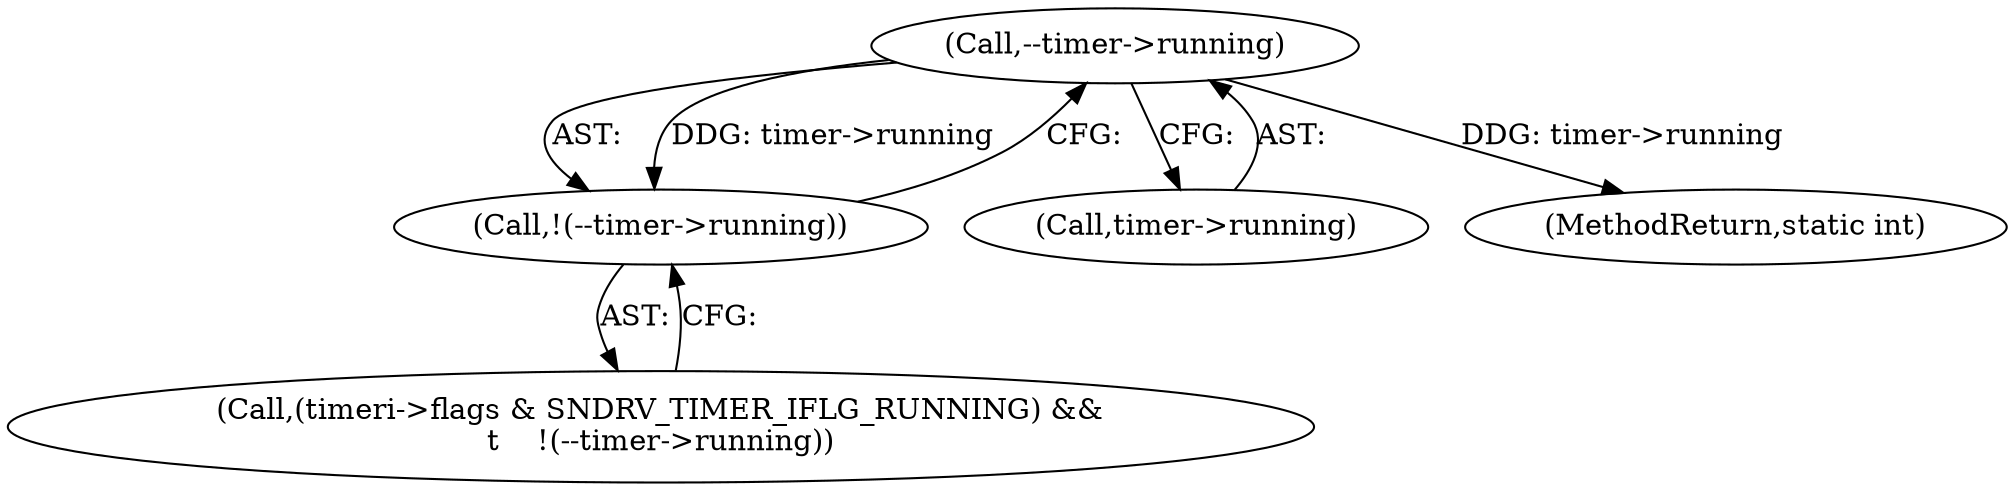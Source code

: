 digraph "0_linux_b5a663aa426f4884c71cd8580adae73f33570f0d@pointer" {
"1000184" [label="(Call,--timer->running)"];
"1000183" [label="(Call,!(--timer->running))"];
"1000183" [label="(Call,!(--timer->running))"];
"1000177" [label="(Call,(timeri->flags & SNDRV_TIMER_IFLG_RUNNING) &&\n\t    !(--timer->running))"];
"1000185" [label="(Call,timer->running)"];
"1000184" [label="(Call,--timer->running)"];
"1000247" [label="(MethodReturn,static int)"];
"1000184" -> "1000183"  [label="AST: "];
"1000184" -> "1000185"  [label="CFG: "];
"1000185" -> "1000184"  [label="AST: "];
"1000183" -> "1000184"  [label="CFG: "];
"1000184" -> "1000247"  [label="DDG: timer->running"];
"1000184" -> "1000183"  [label="DDG: timer->running"];
"1000183" -> "1000177"  [label="AST: "];
"1000177" -> "1000183"  [label="CFG: "];
}
